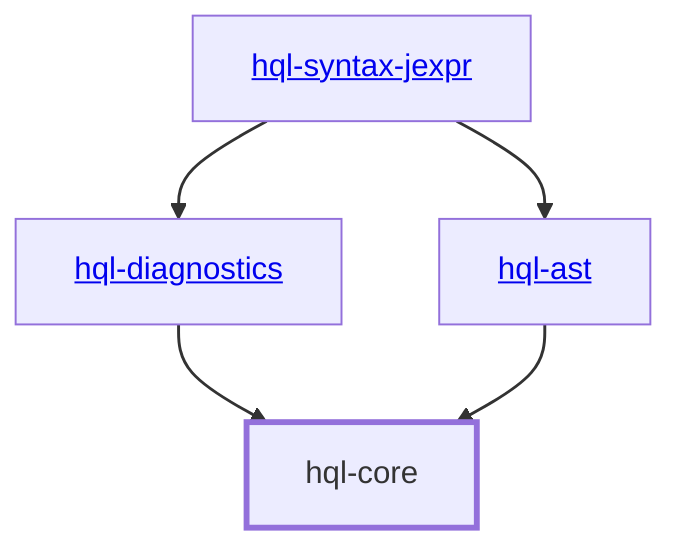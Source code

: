 graph TD
    linkStyle default stroke-width:1.5px
    classDef default stroke-width:1px
    classDef root stroke-width:3px
    classDef dev stroke-width:1px
    classDef build stroke-width:1px
    %% Legend
    %% --> : Normal dependency
    %% -.-> : Dev dependency
    %% ---> : Build dependency
    0[<a href="../hql_diagnostics/index.html">hql-diagnostics</a>]
    1[<a href="../hql_syntax_jexpr/index.html">hql-syntax-jexpr</a>]
    2[<a href="../hql_ast/index.html">hql-ast</a>]
    3[hql-core]
    class 3 root
    0 --> 3
    1 --> 2
    2 --> 3
    1 --> 0